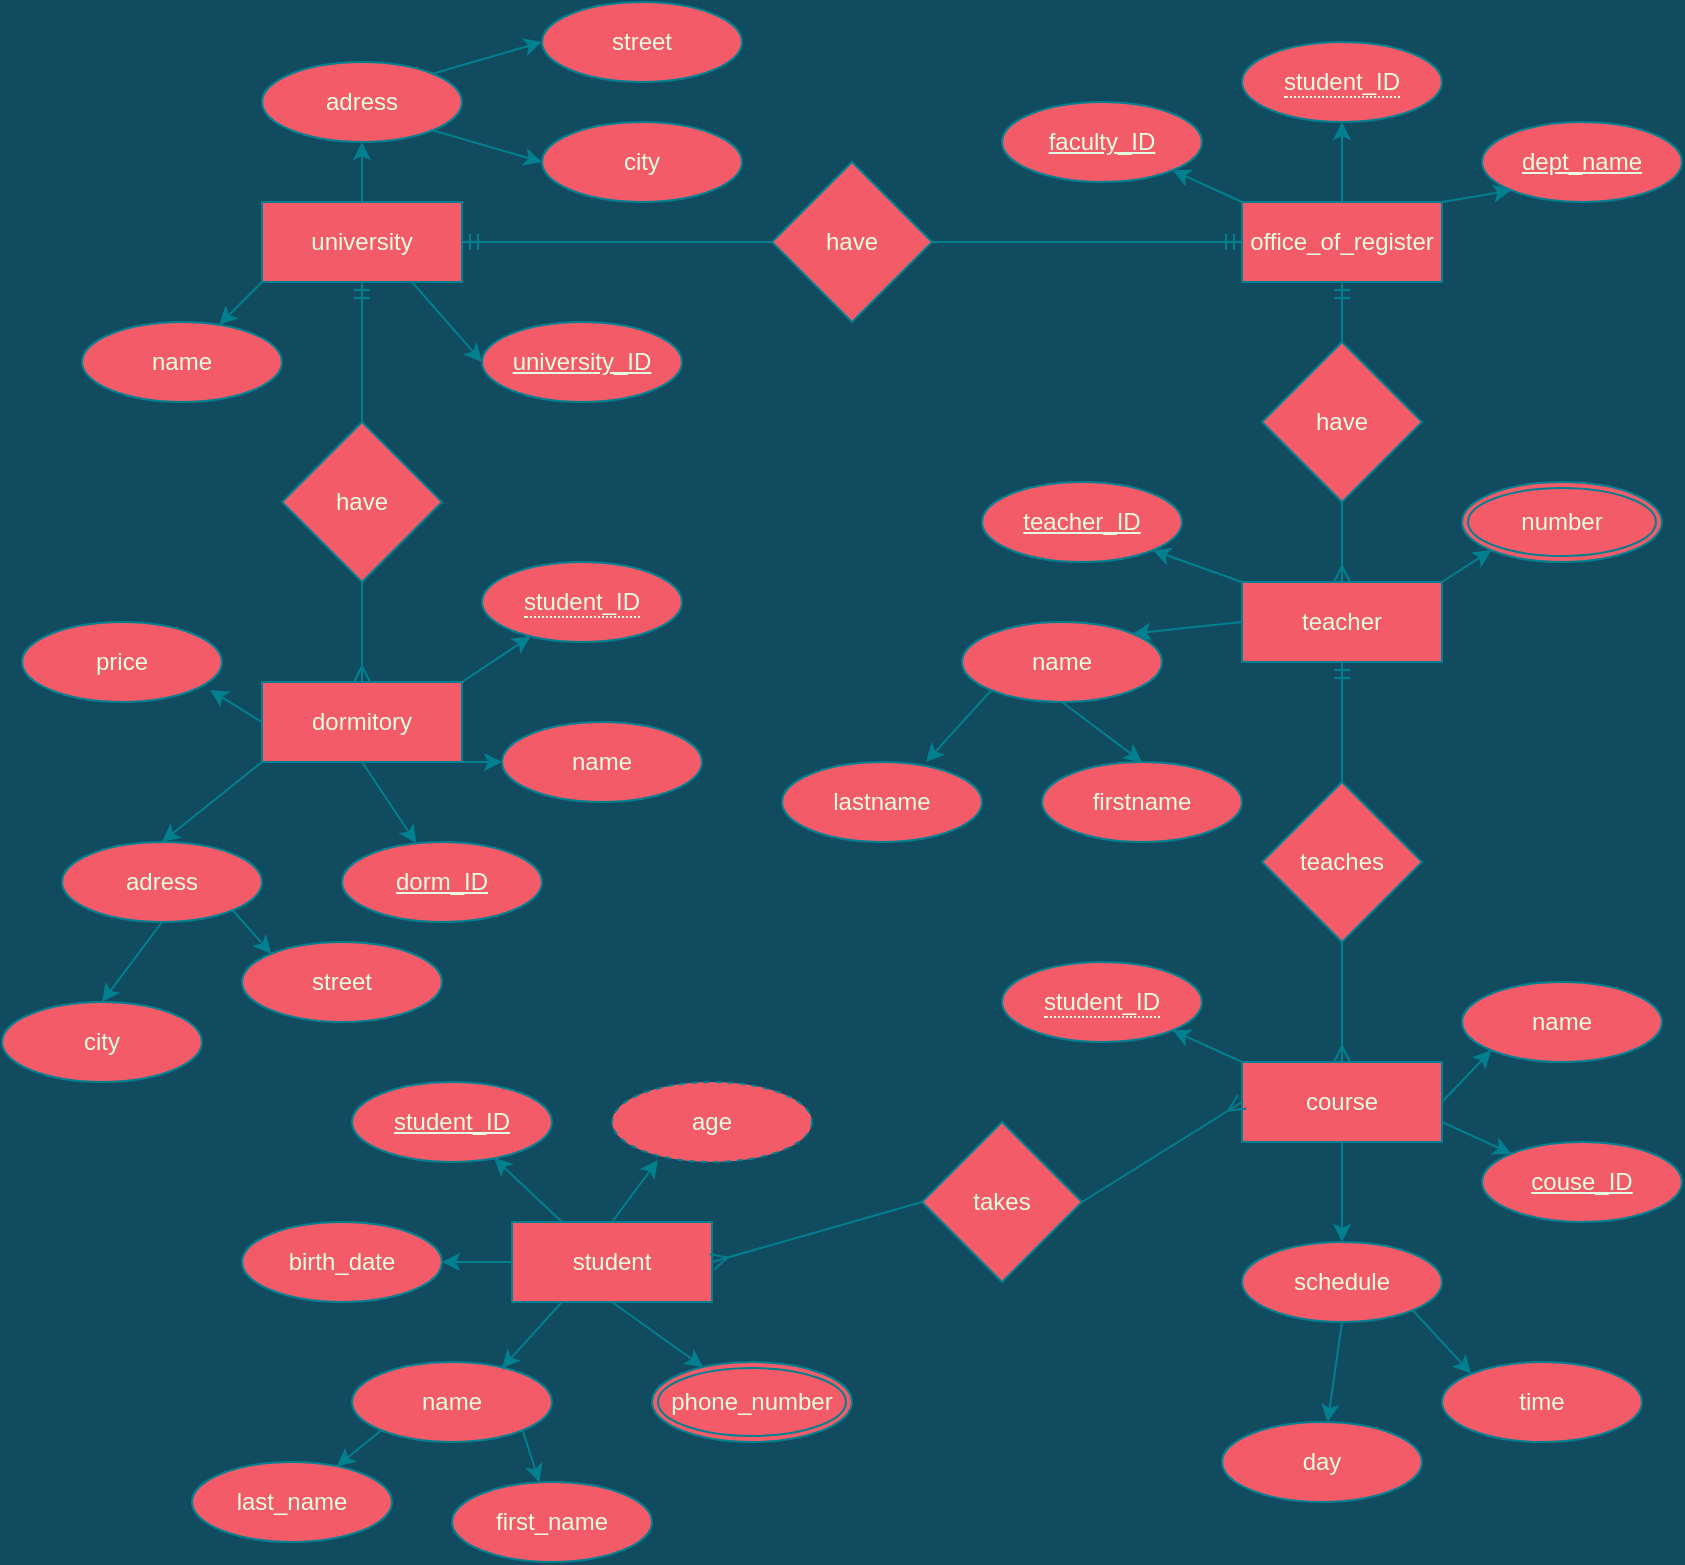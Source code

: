 <mxfile version="15.4.3" type="github">
  <diagram id="R2lEEEUBdFMjLlhIrx00" name="Page-1">
    <mxGraphModel dx="828" dy="483" grid="1" gridSize="10" guides="1" tooltips="1" connect="1" arrows="1" fold="1" page="1" pageScale="1" pageWidth="850" pageHeight="1100" background="#114B5F" math="0" shadow="0" extFonts="Permanent Marker^https://fonts.googleapis.com/css?family=Permanent+Marker">
      <root>
        <mxCell id="0" />
        <mxCell id="1" parent="0" />
        <mxCell id="i43CFVeRpQ-6sBmuHQsd-3" style="edgeStyle=orthogonalEdgeStyle;curved=0;rounded=1;sketch=0;orthogonalLoop=1;jettySize=auto;html=1;exitX=0.5;exitY=0;exitDx=0;exitDy=0;entryX=0.5;entryY=1;entryDx=0;entryDy=0;fontColor=#E4FDE1;strokeColor=#028090;fillColor=#F45B69;labelBackgroundColor=#114B5F;" parent="1" source="i43CFVeRpQ-6sBmuHQsd-1" edge="1">
          <mxGeometry relative="1" as="geometry">
            <mxPoint x="180" y="90" as="targetPoint" />
          </mxGeometry>
        </mxCell>
        <mxCell id="i43CFVeRpQ-6sBmuHQsd-11" style="rounded=1;sketch=0;orthogonalLoop=1;jettySize=auto;html=1;exitX=0;exitY=1;exitDx=0;exitDy=0;fontColor=#E4FDE1;strokeColor=#028090;fillColor=#F45B69;labelBackgroundColor=#114B5F;" parent="1" source="i43CFVeRpQ-6sBmuHQsd-1" target="i43CFVeRpQ-6sBmuHQsd-10" edge="1">
          <mxGeometry relative="1" as="geometry" />
        </mxCell>
        <mxCell id="i43CFVeRpQ-6sBmuHQsd-15" style="rounded=1;sketch=0;orthogonalLoop=1;jettySize=auto;html=1;exitX=0.75;exitY=1;exitDx=0;exitDy=0;entryX=0;entryY=0.5;entryDx=0;entryDy=0;fontColor=#E4FDE1;strokeColor=#028090;fillColor=#F45B69;labelBackgroundColor=#114B5F;" parent="1" source="i43CFVeRpQ-6sBmuHQsd-1" target="i43CFVeRpQ-6sBmuHQsd-12" edge="1">
          <mxGeometry relative="1" as="geometry" />
        </mxCell>
        <mxCell id="i43CFVeRpQ-6sBmuHQsd-1" value="university" style="whiteSpace=wrap;html=1;align=center;fillColor=#F45B69;strokeColor=#028090;fontColor=#E4FDE1;" parent="1" vertex="1">
          <mxGeometry x="130" y="120" width="100" height="40" as="geometry" />
        </mxCell>
        <mxCell id="i43CFVeRpQ-6sBmuHQsd-7" style="rounded=1;sketch=0;orthogonalLoop=1;jettySize=auto;html=1;exitX=1;exitY=0;exitDx=0;exitDy=0;entryX=0;entryY=0.5;entryDx=0;entryDy=0;fontColor=#E4FDE1;strokeColor=#028090;fillColor=#F45B69;labelBackgroundColor=#114B5F;" parent="1" source="i43CFVeRpQ-6sBmuHQsd-4" target="i43CFVeRpQ-6sBmuHQsd-6" edge="1">
          <mxGeometry relative="1" as="geometry" />
        </mxCell>
        <mxCell id="i43CFVeRpQ-6sBmuHQsd-9" style="rounded=1;sketch=0;orthogonalLoop=1;jettySize=auto;html=1;exitX=1;exitY=1;exitDx=0;exitDy=0;entryX=0;entryY=0.5;entryDx=0;entryDy=0;fontColor=#E4FDE1;strokeColor=#028090;fillColor=#F45B69;labelBackgroundColor=#114B5F;" parent="1" source="i43CFVeRpQ-6sBmuHQsd-4" target="i43CFVeRpQ-6sBmuHQsd-8" edge="1">
          <mxGeometry relative="1" as="geometry" />
        </mxCell>
        <mxCell id="i43CFVeRpQ-6sBmuHQsd-4" value="adress" style="ellipse;whiteSpace=wrap;html=1;align=center;rounded=0;sketch=0;fontColor=#E4FDE1;strokeColor=#028090;fillColor=#F45B69;" parent="1" vertex="1">
          <mxGeometry x="130" y="50" width="100" height="40" as="geometry" />
        </mxCell>
        <mxCell id="i43CFVeRpQ-6sBmuHQsd-6" value="street" style="ellipse;whiteSpace=wrap;html=1;align=center;rounded=0;sketch=0;fontColor=#E4FDE1;strokeColor=#028090;fillColor=#F45B69;" parent="1" vertex="1">
          <mxGeometry x="270" y="20" width="100" height="40" as="geometry" />
        </mxCell>
        <mxCell id="i43CFVeRpQ-6sBmuHQsd-8" value="city" style="ellipse;whiteSpace=wrap;html=1;align=center;rounded=0;sketch=0;fontColor=#E4FDE1;strokeColor=#028090;fillColor=#F45B69;" parent="1" vertex="1">
          <mxGeometry x="270" y="80" width="100" height="40" as="geometry" />
        </mxCell>
        <mxCell id="i43CFVeRpQ-6sBmuHQsd-10" value="name" style="ellipse;whiteSpace=wrap;html=1;align=center;rounded=0;sketch=0;fontColor=#E4FDE1;strokeColor=#028090;fillColor=#F45B69;" parent="1" vertex="1">
          <mxGeometry x="40" y="180" width="100" height="40" as="geometry" />
        </mxCell>
        <mxCell id="i43CFVeRpQ-6sBmuHQsd-12" value="university_ID" style="ellipse;whiteSpace=wrap;html=1;align=center;fontStyle=4;rounded=0;sketch=0;fontColor=#E4FDE1;strokeColor=#028090;fillColor=#F45B69;" parent="1" vertex="1">
          <mxGeometry x="240" y="180" width="100" height="40" as="geometry" />
        </mxCell>
        <mxCell id="i43CFVeRpQ-6sBmuHQsd-13" value="have" style="rhombus;whiteSpace=wrap;html=1;fontColor=#E4FDE1;strokeColor=#028090;fillColor=#F45B69;" parent="1" vertex="1">
          <mxGeometry x="385" y="100" width="80" height="80" as="geometry" />
        </mxCell>
        <mxCell id="i43CFVeRpQ-6sBmuHQsd-16" value="have" style="rhombus;whiteSpace=wrap;html=1;fontColor=#E4FDE1;strokeColor=#028090;fillColor=#F45B69;" parent="1" vertex="1">
          <mxGeometry x="140" y="230" width="80" height="80" as="geometry" />
        </mxCell>
        <mxCell id="i43CFVeRpQ-6sBmuHQsd-62" style="edgeStyle=none;rounded=1;sketch=0;orthogonalLoop=1;jettySize=auto;html=1;exitX=0;exitY=0;exitDx=0;exitDy=0;entryX=1;entryY=1;entryDx=0;entryDy=0;fontColor=#E4FDE1;strokeColor=#028090;fillColor=#F45B69;labelBackgroundColor=#114B5F;" parent="1" source="i43CFVeRpQ-6sBmuHQsd-20" target="i43CFVeRpQ-6sBmuHQsd-61" edge="1">
          <mxGeometry relative="1" as="geometry" />
        </mxCell>
        <mxCell id="i43CFVeRpQ-6sBmuHQsd-64" style="edgeStyle=none;rounded=1;sketch=0;orthogonalLoop=1;jettySize=auto;html=1;exitX=1;exitY=0;exitDx=0;exitDy=0;entryX=0;entryY=1;entryDx=0;entryDy=0;fontColor=#E4FDE1;strokeColor=#028090;fillColor=#F45B69;labelBackgroundColor=#114B5F;" parent="1" source="i43CFVeRpQ-6sBmuHQsd-20" target="i43CFVeRpQ-6sBmuHQsd-63" edge="1">
          <mxGeometry relative="1" as="geometry" />
        </mxCell>
        <mxCell id="2n3zswuo5XEEiu-ZvMk_-3" style="edgeStyle=orthogonalEdgeStyle;rounded=0;orthogonalLoop=1;jettySize=auto;html=1;exitX=0.5;exitY=0;exitDx=0;exitDy=0;entryX=0.5;entryY=1;entryDx=0;entryDy=0;labelBackgroundColor=#114B5F;strokeColor=#028090;fontColor=#E4FDE1;" edge="1" parent="1" source="i43CFVeRpQ-6sBmuHQsd-20" target="2n3zswuo5XEEiu-ZvMk_-2">
          <mxGeometry relative="1" as="geometry" />
        </mxCell>
        <mxCell id="i43CFVeRpQ-6sBmuHQsd-20" value="office_of_register" style="whiteSpace=wrap;html=1;align=center;rounded=0;sketch=0;fontColor=#E4FDE1;strokeColor=#028090;fillColor=#F45B69;" parent="1" vertex="1">
          <mxGeometry x="620" y="120" width="100" height="40" as="geometry" />
        </mxCell>
        <mxCell id="i43CFVeRpQ-6sBmuHQsd-22" value="" style="edgeStyle=entityRelationEdgeStyle;fontSize=12;html=1;endArrow=ERmandOne;rounded=1;sketch=0;fontColor=#E4FDE1;strokeColor=#028090;fillColor=#F45B69;curved=0;exitX=1;exitY=0.5;exitDx=0;exitDy=0;labelBackgroundColor=#114B5F;" parent="1" source="i43CFVeRpQ-6sBmuHQsd-13" edge="1">
          <mxGeometry width="100" height="100" relative="1" as="geometry">
            <mxPoint x="520" y="240" as="sourcePoint" />
            <mxPoint x="620" y="140" as="targetPoint" />
          </mxGeometry>
        </mxCell>
        <mxCell id="i43CFVeRpQ-6sBmuHQsd-23" value="" style="edgeStyle=entityRelationEdgeStyle;fontSize=12;html=1;endArrow=ERmandOne;rounded=1;sketch=0;fontColor=#E4FDE1;strokeColor=#028090;fillColor=#F45B69;curved=0;entryX=1;entryY=0.5;entryDx=0;entryDy=0;labelBackgroundColor=#114B5F;" parent="1" target="i43CFVeRpQ-6sBmuHQsd-1" edge="1">
          <mxGeometry width="100" height="100" relative="1" as="geometry">
            <mxPoint x="360" y="140" as="sourcePoint" />
            <mxPoint x="460" y="230" as="targetPoint" />
          </mxGeometry>
        </mxCell>
        <mxCell id="i43CFVeRpQ-6sBmuHQsd-29" value="have" style="rhombus;whiteSpace=wrap;html=1;rounded=0;fontColor=#E4FDE1;strokeColor=#028090;fillColor=#F45B69;sketch=0;" parent="1" vertex="1">
          <mxGeometry x="630" y="190" width="80" height="80" as="geometry" />
        </mxCell>
        <mxCell id="i43CFVeRpQ-6sBmuHQsd-32" value="" style="fontSize=12;html=1;endArrow=ERmandOne;rounded=1;sketch=0;fontColor=#E4FDE1;strokeColor=#028090;fillColor=#F45B69;entryX=0.5;entryY=1;entryDx=0;entryDy=0;labelBackgroundColor=#114B5F;" parent="1" source="i43CFVeRpQ-6sBmuHQsd-29" target="i43CFVeRpQ-6sBmuHQsd-20" edge="1">
          <mxGeometry width="100" height="100" relative="1" as="geometry">
            <mxPoint x="370" y="300" as="sourcePoint" />
            <mxPoint x="180" y="210" as="targetPoint" />
          </mxGeometry>
        </mxCell>
        <mxCell id="i43CFVeRpQ-6sBmuHQsd-33" value="" style="fontSize=12;html=1;endArrow=ERmandOne;rounded=1;sketch=0;fontColor=#E4FDE1;strokeColor=#028090;fillColor=#F45B69;entryX=0.5;entryY=1;entryDx=0;entryDy=0;labelBackgroundColor=#114B5F;" parent="1" source="i43CFVeRpQ-6sBmuHQsd-16" target="i43CFVeRpQ-6sBmuHQsd-1" edge="1">
          <mxGeometry width="100" height="100" relative="1" as="geometry">
            <mxPoint x="370" y="300" as="sourcePoint" />
            <mxPoint x="470" y="200" as="targetPoint" />
          </mxGeometry>
        </mxCell>
        <mxCell id="i43CFVeRpQ-6sBmuHQsd-35" value="" style="fontSize=12;html=1;endArrow=ERmany;rounded=1;sketch=0;fontColor=#E4FDE1;strokeColor=#028090;fillColor=#F45B69;exitX=0.5;exitY=1;exitDx=0;exitDy=0;entryX=0.5;entryY=0;entryDx=0;entryDy=0;labelBackgroundColor=#114B5F;" parent="1" source="i43CFVeRpQ-6sBmuHQsd-16" target="i43CFVeRpQ-6sBmuHQsd-36" edge="1">
          <mxGeometry width="100" height="100" relative="1" as="geometry">
            <mxPoint x="370" y="400" as="sourcePoint" />
            <mxPoint x="180" y="410" as="targetPoint" />
          </mxGeometry>
        </mxCell>
        <mxCell id="i43CFVeRpQ-6sBmuHQsd-38" style="edgeStyle=none;rounded=1;sketch=0;orthogonalLoop=1;jettySize=auto;html=1;exitX=0;exitY=1;exitDx=0;exitDy=0;entryX=0.5;entryY=0;entryDx=0;entryDy=0;fontColor=#E4FDE1;strokeColor=#028090;fillColor=#F45B69;labelBackgroundColor=#114B5F;" parent="1" source="i43CFVeRpQ-6sBmuHQsd-36" target="i43CFVeRpQ-6sBmuHQsd-37" edge="1">
          <mxGeometry relative="1" as="geometry" />
        </mxCell>
        <mxCell id="i43CFVeRpQ-6sBmuHQsd-50" style="edgeStyle=none;rounded=1;sketch=0;orthogonalLoop=1;jettySize=auto;html=1;exitX=0.5;exitY=1;exitDx=0;exitDy=0;fontColor=#E4FDE1;strokeColor=#028090;fillColor=#F45B69;labelBackgroundColor=#114B5F;" parent="1" source="i43CFVeRpQ-6sBmuHQsd-36" target="i43CFVeRpQ-6sBmuHQsd-48" edge="1">
          <mxGeometry relative="1" as="geometry" />
        </mxCell>
        <mxCell id="i43CFVeRpQ-6sBmuHQsd-51" style="edgeStyle=none;rounded=1;sketch=0;orthogonalLoop=1;jettySize=auto;html=1;exitX=1;exitY=1;exitDx=0;exitDy=0;entryX=0;entryY=0.5;entryDx=0;entryDy=0;fontColor=#E4FDE1;strokeColor=#028090;fillColor=#F45B69;labelBackgroundColor=#114B5F;" parent="1" source="i43CFVeRpQ-6sBmuHQsd-36" target="i43CFVeRpQ-6sBmuHQsd-49" edge="1">
          <mxGeometry relative="1" as="geometry" />
        </mxCell>
        <mxCell id="i43CFVeRpQ-6sBmuHQsd-54" style="edgeStyle=none;rounded=1;sketch=0;orthogonalLoop=1;jettySize=auto;html=1;exitX=0;exitY=0.5;exitDx=0;exitDy=0;entryX=0.94;entryY=0.85;entryDx=0;entryDy=0;entryPerimeter=0;fontColor=#E4FDE1;strokeColor=#028090;fillColor=#F45B69;labelBackgroundColor=#114B5F;" parent="1" source="i43CFVeRpQ-6sBmuHQsd-36" target="i43CFVeRpQ-6sBmuHQsd-53" edge="1">
          <mxGeometry relative="1" as="geometry" />
        </mxCell>
        <mxCell id="i43CFVeRpQ-6sBmuHQsd-59" style="edgeStyle=none;rounded=1;sketch=0;orthogonalLoop=1;jettySize=auto;html=1;exitX=1;exitY=0;exitDx=0;exitDy=0;fontColor=#E4FDE1;strokeColor=#028090;fillColor=#F45B69;labelBackgroundColor=#114B5F;" parent="1" source="i43CFVeRpQ-6sBmuHQsd-36" target="i43CFVeRpQ-6sBmuHQsd-58" edge="1">
          <mxGeometry relative="1" as="geometry" />
        </mxCell>
        <mxCell id="i43CFVeRpQ-6sBmuHQsd-36" value="dormitory" style="whiteSpace=wrap;html=1;align=center;rounded=0;sketch=0;fontColor=#E4FDE1;strokeColor=#028090;fillColor=#F45B69;" parent="1" vertex="1">
          <mxGeometry x="130" y="360" width="100" height="40" as="geometry" />
        </mxCell>
        <mxCell id="i43CFVeRpQ-6sBmuHQsd-43" style="edgeStyle=none;rounded=1;sketch=0;orthogonalLoop=1;jettySize=auto;html=1;exitX=1;exitY=1;exitDx=0;exitDy=0;entryX=0;entryY=0;entryDx=0;entryDy=0;fontColor=#E4FDE1;strokeColor=#028090;fillColor=#F45B69;labelBackgroundColor=#114B5F;" parent="1" source="i43CFVeRpQ-6sBmuHQsd-37" target="i43CFVeRpQ-6sBmuHQsd-42" edge="1">
          <mxGeometry relative="1" as="geometry" />
        </mxCell>
        <mxCell id="i43CFVeRpQ-6sBmuHQsd-45" style="edgeStyle=none;rounded=1;sketch=0;orthogonalLoop=1;jettySize=auto;html=1;exitX=0.5;exitY=1;exitDx=0;exitDy=0;entryX=0.5;entryY=0;entryDx=0;entryDy=0;fontColor=#E4FDE1;strokeColor=#028090;fillColor=#F45B69;labelBackgroundColor=#114B5F;" parent="1" source="i43CFVeRpQ-6sBmuHQsd-37" target="i43CFVeRpQ-6sBmuHQsd-44" edge="1">
          <mxGeometry relative="1" as="geometry" />
        </mxCell>
        <mxCell id="i43CFVeRpQ-6sBmuHQsd-37" value="adress" style="ellipse;whiteSpace=wrap;html=1;align=center;rounded=0;sketch=0;fontColor=#E4FDE1;strokeColor=#028090;fillColor=#F45B69;" parent="1" vertex="1">
          <mxGeometry x="30" y="440" width="100" height="40" as="geometry" />
        </mxCell>
        <mxCell id="i43CFVeRpQ-6sBmuHQsd-42" value="street" style="ellipse;whiteSpace=wrap;html=1;align=center;rounded=0;sketch=0;fontColor=#E4FDE1;strokeColor=#028090;fillColor=#F45B69;" parent="1" vertex="1">
          <mxGeometry x="120" y="490" width="100" height="40" as="geometry" />
        </mxCell>
        <mxCell id="i43CFVeRpQ-6sBmuHQsd-44" value="city" style="ellipse;whiteSpace=wrap;html=1;align=center;rounded=0;sketch=0;fontColor=#E4FDE1;strokeColor=#028090;fillColor=#F45B69;" parent="1" vertex="1">
          <mxGeometry y="520" width="100" height="40" as="geometry" />
        </mxCell>
        <mxCell id="i43CFVeRpQ-6sBmuHQsd-48" value="dorm_ID" style="ellipse;whiteSpace=wrap;html=1;align=center;fontStyle=4;rounded=0;sketch=0;fontColor=#E4FDE1;strokeColor=#028090;fillColor=#F45B69;" parent="1" vertex="1">
          <mxGeometry x="170.004" y="440.001" width="100" height="40" as="geometry" />
        </mxCell>
        <mxCell id="i43CFVeRpQ-6sBmuHQsd-49" value="name" style="ellipse;whiteSpace=wrap;html=1;align=center;rounded=0;sketch=0;fontColor=#E4FDE1;strokeColor=#028090;fillColor=#F45B69;" parent="1" vertex="1">
          <mxGeometry x="250" y="380" width="100" height="40" as="geometry" />
        </mxCell>
        <mxCell id="i43CFVeRpQ-6sBmuHQsd-53" value="price" style="ellipse;whiteSpace=wrap;html=1;align=center;rounded=0;sketch=0;fontColor=#E4FDE1;strokeColor=#028090;fillColor=#F45B69;" parent="1" vertex="1">
          <mxGeometry x="10" y="330" width="100" height="40" as="geometry" />
        </mxCell>
        <mxCell id="i43CFVeRpQ-6sBmuHQsd-58" value="&lt;span style=&quot;border-bottom: 1px dotted&quot;&gt;student_ID&lt;/span&gt;" style="ellipse;whiteSpace=wrap;html=1;align=center;rounded=0;sketch=0;fontColor=#E4FDE1;strokeColor=#028090;fillColor=#F45B69;" parent="1" vertex="1">
          <mxGeometry x="240" y="300" width="100" height="40" as="geometry" />
        </mxCell>
        <mxCell id="i43CFVeRpQ-6sBmuHQsd-61" value="faculty_ID" style="ellipse;whiteSpace=wrap;html=1;align=center;fontStyle=4;rounded=0;sketch=0;fontColor=#E4FDE1;strokeColor=#028090;fillColor=#F45B69;" parent="1" vertex="1">
          <mxGeometry x="500" y="70" width="100" height="40" as="geometry" />
        </mxCell>
        <mxCell id="i43CFVeRpQ-6sBmuHQsd-63" value="dept_name" style="ellipse;whiteSpace=wrap;html=1;align=center;fontStyle=4;rounded=0;sketch=0;fontColor=#E4FDE1;strokeColor=#028090;fillColor=#F45B69;" parent="1" vertex="1">
          <mxGeometry x="740" y="80" width="100" height="40" as="geometry" />
        </mxCell>
        <mxCell id="i43CFVeRpQ-6sBmuHQsd-69" style="edgeStyle=none;rounded=1;sketch=0;orthogonalLoop=1;jettySize=auto;html=1;exitX=0;exitY=0;exitDx=0;exitDy=0;entryX=1;entryY=1;entryDx=0;entryDy=0;fontColor=#E4FDE1;strokeColor=#028090;fillColor=#F45B69;labelBackgroundColor=#114B5F;" parent="1" source="i43CFVeRpQ-6sBmuHQsd-65" target="i43CFVeRpQ-6sBmuHQsd-68" edge="1">
          <mxGeometry relative="1" as="geometry" />
        </mxCell>
        <mxCell id="i43CFVeRpQ-6sBmuHQsd-71" style="edgeStyle=none;rounded=1;sketch=0;orthogonalLoop=1;jettySize=auto;html=1;exitX=1;exitY=0;exitDx=0;exitDy=0;entryX=0;entryY=1;entryDx=0;entryDy=0;fontColor=#E4FDE1;strokeColor=#028090;fillColor=#F45B69;labelBackgroundColor=#114B5F;" parent="1" source="i43CFVeRpQ-6sBmuHQsd-65" target="i43CFVeRpQ-6sBmuHQsd-70" edge="1">
          <mxGeometry relative="1" as="geometry" />
        </mxCell>
        <mxCell id="i43CFVeRpQ-6sBmuHQsd-81" style="edgeStyle=none;rounded=1;sketch=0;orthogonalLoop=1;jettySize=auto;html=1;exitX=0;exitY=0.5;exitDx=0;exitDy=0;entryX=1;entryY=0;entryDx=0;entryDy=0;fontColor=#E4FDE1;strokeColor=#028090;fillColor=#F45B69;labelBackgroundColor=#114B5F;" parent="1" source="i43CFVeRpQ-6sBmuHQsd-65" target="i43CFVeRpQ-6sBmuHQsd-72" edge="1">
          <mxGeometry relative="1" as="geometry" />
        </mxCell>
        <mxCell id="i43CFVeRpQ-6sBmuHQsd-65" value="teacher" style="whiteSpace=wrap;html=1;align=center;rounded=0;sketch=0;fontColor=#E4FDE1;strokeColor=#028090;fillColor=#F45B69;" parent="1" vertex="1">
          <mxGeometry x="620" y="310" width="100" height="40" as="geometry" />
        </mxCell>
        <mxCell id="i43CFVeRpQ-6sBmuHQsd-66" value="" style="fontSize=12;html=1;endArrow=ERmany;rounded=1;sketch=0;fontColor=#E4FDE1;strokeColor=#028090;fillColor=#F45B69;entryX=0.5;entryY=0;entryDx=0;entryDy=0;exitX=0.5;exitY=1;exitDx=0;exitDy=0;labelBackgroundColor=#114B5F;" parent="1" source="i43CFVeRpQ-6sBmuHQsd-29" target="i43CFVeRpQ-6sBmuHQsd-65" edge="1">
          <mxGeometry width="100" height="100" relative="1" as="geometry">
            <mxPoint x="480" y="360" as="sourcePoint" />
            <mxPoint x="580" y="260" as="targetPoint" />
          </mxGeometry>
        </mxCell>
        <mxCell id="i43CFVeRpQ-6sBmuHQsd-68" value="teacher_ID" style="ellipse;whiteSpace=wrap;html=1;align=center;fontStyle=4;rounded=0;sketch=0;fontColor=#E4FDE1;strokeColor=#028090;fillColor=#F45B69;" parent="1" vertex="1">
          <mxGeometry x="490" y="260" width="100" height="40" as="geometry" />
        </mxCell>
        <mxCell id="i43CFVeRpQ-6sBmuHQsd-70" value="number" style="ellipse;shape=doubleEllipse;margin=3;whiteSpace=wrap;html=1;align=center;rounded=0;sketch=0;fontColor=#E4FDE1;strokeColor=#028090;fillColor=#F45B69;" parent="1" vertex="1">
          <mxGeometry x="730" y="260" width="100" height="40" as="geometry" />
        </mxCell>
        <mxCell id="i43CFVeRpQ-6sBmuHQsd-78" style="edgeStyle=none;rounded=1;sketch=0;orthogonalLoop=1;jettySize=auto;html=1;exitX=0;exitY=1;exitDx=0;exitDy=0;entryX=0.72;entryY=0;entryDx=0;entryDy=0;entryPerimeter=0;fontColor=#E4FDE1;strokeColor=#028090;fillColor=#F45B69;labelBackgroundColor=#114B5F;" parent="1" source="i43CFVeRpQ-6sBmuHQsd-72" target="i43CFVeRpQ-6sBmuHQsd-75" edge="1">
          <mxGeometry relative="1" as="geometry" />
        </mxCell>
        <mxCell id="i43CFVeRpQ-6sBmuHQsd-83" style="edgeStyle=none;rounded=1;sketch=0;orthogonalLoop=1;jettySize=auto;html=1;exitX=0.5;exitY=1;exitDx=0;exitDy=0;entryX=0.5;entryY=0;entryDx=0;entryDy=0;fontColor=#E4FDE1;strokeColor=#028090;fillColor=#F45B69;labelBackgroundColor=#114B5F;" parent="1" source="i43CFVeRpQ-6sBmuHQsd-72" target="i43CFVeRpQ-6sBmuHQsd-76" edge="1">
          <mxGeometry relative="1" as="geometry" />
        </mxCell>
        <mxCell id="i43CFVeRpQ-6sBmuHQsd-72" value="name" style="ellipse;whiteSpace=wrap;html=1;align=center;rounded=0;sketch=0;fontColor=#E4FDE1;strokeColor=#028090;fillColor=#F45B69;" parent="1" vertex="1">
          <mxGeometry x="480" y="330" width="100" height="40" as="geometry" />
        </mxCell>
        <mxCell id="i43CFVeRpQ-6sBmuHQsd-75" value="lastname" style="ellipse;whiteSpace=wrap;html=1;align=center;rounded=0;sketch=0;fontColor=#E4FDE1;strokeColor=#028090;fillColor=#F45B69;" parent="1" vertex="1">
          <mxGeometry x="390" y="400" width="100" height="40" as="geometry" />
        </mxCell>
        <mxCell id="i43CFVeRpQ-6sBmuHQsd-76" value="firstname" style="ellipse;whiteSpace=wrap;html=1;align=center;rounded=0;sketch=0;fontColor=#E4FDE1;strokeColor=#028090;fillColor=#F45B69;" parent="1" vertex="1">
          <mxGeometry x="520" y="400" width="100" height="40" as="geometry" />
        </mxCell>
        <mxCell id="i43CFVeRpQ-6sBmuHQsd-79" value="teaches" style="rhombus;whiteSpace=wrap;html=1;rounded=0;fontColor=#E4FDE1;strokeColor=#028090;fillColor=#F45B69;sketch=0;" parent="1" vertex="1">
          <mxGeometry x="630" y="410" width="80" height="80" as="geometry" />
        </mxCell>
        <mxCell id="i43CFVeRpQ-6sBmuHQsd-80" style="edgeStyle=none;rounded=1;sketch=0;orthogonalLoop=1;jettySize=auto;html=1;exitX=1;exitY=0.5;exitDx=0;exitDy=0;fontColor=#E4FDE1;strokeColor=#028090;fillColor=#F45B69;labelBackgroundColor=#114B5F;" parent="1" source="i43CFVeRpQ-6sBmuHQsd-79" target="i43CFVeRpQ-6sBmuHQsd-79" edge="1">
          <mxGeometry relative="1" as="geometry" />
        </mxCell>
        <mxCell id="2n3zswuo5XEEiu-ZvMk_-5" style="edgeStyle=none;rounded=1;sketch=0;orthogonalLoop=1;jettySize=auto;html=1;exitX=1;exitY=0.5;exitDx=0;exitDy=0;entryX=0;entryY=1;entryDx=0;entryDy=0;fontColor=#E4FDE1;strokeColor=#028090;fillColor=#F45B69;" edge="1" parent="1" source="i43CFVeRpQ-6sBmuHQsd-85" target="i43CFVeRpQ-6sBmuHQsd-95">
          <mxGeometry relative="1" as="geometry" />
        </mxCell>
        <mxCell id="2n3zswuo5XEEiu-ZvMk_-6" style="edgeStyle=none;rounded=1;sketch=0;orthogonalLoop=1;jettySize=auto;html=1;exitX=1;exitY=0.75;exitDx=0;exitDy=0;entryX=0;entryY=0;entryDx=0;entryDy=0;fontColor=#E4FDE1;strokeColor=#028090;fillColor=#F45B69;" edge="1" parent="1" source="i43CFVeRpQ-6sBmuHQsd-85" target="i43CFVeRpQ-6sBmuHQsd-96">
          <mxGeometry relative="1" as="geometry" />
        </mxCell>
        <mxCell id="2n3zswuo5XEEiu-ZvMk_-7" style="edgeStyle=none;rounded=1;sketch=0;orthogonalLoop=1;jettySize=auto;html=1;exitX=0.5;exitY=1;exitDx=0;exitDy=0;entryX=0.5;entryY=0;entryDx=0;entryDy=0;fontColor=#E4FDE1;strokeColor=#028090;fillColor=#F45B69;" edge="1" parent="1" source="i43CFVeRpQ-6sBmuHQsd-85" target="i43CFVeRpQ-6sBmuHQsd-89">
          <mxGeometry relative="1" as="geometry" />
        </mxCell>
        <mxCell id="2n3zswuo5XEEiu-ZvMk_-35" style="edgeStyle=none;rounded=1;sketch=0;orthogonalLoop=1;jettySize=auto;html=1;exitX=0;exitY=0;exitDx=0;exitDy=0;entryX=1;entryY=1;entryDx=0;entryDy=0;fontColor=#E4FDE1;strokeColor=#028090;fillColor=#F45B69;" edge="1" parent="1" source="i43CFVeRpQ-6sBmuHQsd-85" target="2n3zswuo5XEEiu-ZvMk_-34">
          <mxGeometry relative="1" as="geometry" />
        </mxCell>
        <mxCell id="i43CFVeRpQ-6sBmuHQsd-85" value="course" style="whiteSpace=wrap;html=1;align=center;rounded=0;sketch=0;fontColor=#E4FDE1;strokeColor=#028090;fillColor=#F45B69;" parent="1" vertex="1">
          <mxGeometry x="620" y="550" width="100" height="40" as="geometry" />
        </mxCell>
        <mxCell id="i43CFVeRpQ-6sBmuHQsd-86" value="" style="fontSize=12;html=1;endArrow=ERmany;rounded=1;sketch=0;fontColor=#E4FDE1;strokeColor=#028090;fillColor=#F45B69;entryX=0.5;entryY=0;entryDx=0;entryDy=0;exitX=0.5;exitY=1;exitDx=0;exitDy=0;labelBackgroundColor=#114B5F;" parent="1" source="i43CFVeRpQ-6sBmuHQsd-79" target="i43CFVeRpQ-6sBmuHQsd-85" edge="1">
          <mxGeometry width="100" height="100" relative="1" as="geometry">
            <mxPoint x="440" y="620" as="sourcePoint" />
            <mxPoint x="540" y="520" as="targetPoint" />
          </mxGeometry>
        </mxCell>
        <mxCell id="2n3zswuo5XEEiu-ZvMk_-8" style="edgeStyle=none;rounded=1;sketch=0;orthogonalLoop=1;jettySize=auto;html=1;exitX=0.5;exitY=1;exitDx=0;exitDy=0;fontColor=#E4FDE1;strokeColor=#028090;fillColor=#F45B69;" edge="1" parent="1" source="i43CFVeRpQ-6sBmuHQsd-89" target="i43CFVeRpQ-6sBmuHQsd-91">
          <mxGeometry relative="1" as="geometry" />
        </mxCell>
        <mxCell id="2n3zswuo5XEEiu-ZvMk_-9" style="edgeStyle=none;rounded=1;sketch=0;orthogonalLoop=1;jettySize=auto;html=1;exitX=1;exitY=1;exitDx=0;exitDy=0;entryX=0;entryY=0;entryDx=0;entryDy=0;fontColor=#E4FDE1;strokeColor=#028090;fillColor=#F45B69;" edge="1" parent="1" source="i43CFVeRpQ-6sBmuHQsd-89" target="i43CFVeRpQ-6sBmuHQsd-92">
          <mxGeometry relative="1" as="geometry" />
        </mxCell>
        <mxCell id="i43CFVeRpQ-6sBmuHQsd-89" value="schedule" style="ellipse;whiteSpace=wrap;html=1;align=center;rounded=0;sketch=0;fontColor=#E4FDE1;strokeColor=#028090;fillColor=#F45B69;" parent="1" vertex="1">
          <mxGeometry x="620" y="640" width="100" height="40" as="geometry" />
        </mxCell>
        <mxCell id="i43CFVeRpQ-6sBmuHQsd-91" value="day" style="ellipse;whiteSpace=wrap;html=1;align=center;rounded=0;sketch=0;fontColor=#E4FDE1;strokeColor=#028090;fillColor=#F45B69;" parent="1" vertex="1">
          <mxGeometry x="610" y="730" width="100" height="40" as="geometry" />
        </mxCell>
        <mxCell id="i43CFVeRpQ-6sBmuHQsd-92" value="time" style="ellipse;whiteSpace=wrap;html=1;align=center;rounded=0;sketch=0;fontColor=#E4FDE1;strokeColor=#028090;fillColor=#F45B69;" parent="1" vertex="1">
          <mxGeometry x="720" y="700" width="100" height="40" as="geometry" />
        </mxCell>
        <mxCell id="i43CFVeRpQ-6sBmuHQsd-95" value="name" style="ellipse;whiteSpace=wrap;html=1;align=center;rounded=0;sketch=0;fontColor=#E4FDE1;strokeColor=#028090;fillColor=#F45B69;" parent="1" vertex="1">
          <mxGeometry x="730" y="510" width="100" height="40" as="geometry" />
        </mxCell>
        <mxCell id="i43CFVeRpQ-6sBmuHQsd-96" value="couse_ID" style="ellipse;whiteSpace=wrap;html=1;align=center;fontStyle=4;rounded=0;sketch=0;fontColor=#E4FDE1;strokeColor=#028090;fillColor=#F45B69;" parent="1" vertex="1">
          <mxGeometry x="740" y="590" width="100" height="40" as="geometry" />
        </mxCell>
        <mxCell id="2n3zswuo5XEEiu-ZvMk_-2" value="&lt;span style=&quot;border-bottom: 1px dotted&quot;&gt;student_ID&lt;/span&gt;" style="ellipse;whiteSpace=wrap;html=1;align=center;fillColor=#F45B69;strokeColor=#028090;fontColor=#E4FDE1;" vertex="1" parent="1">
          <mxGeometry x="620" y="40" width="100" height="40" as="geometry" />
        </mxCell>
        <mxCell id="2n3zswuo5XEEiu-ZvMk_-4" value="" style="fontSize=12;html=1;endArrow=ERmandOne;rounded=1;sketch=0;fontColor=#E4FDE1;strokeColor=#028090;fillColor=#F45B69;entryX=0.5;entryY=1;entryDx=0;entryDy=0;exitX=0.5;exitY=0;exitDx=0;exitDy=0;" edge="1" parent="1" source="i43CFVeRpQ-6sBmuHQsd-79" target="i43CFVeRpQ-6sBmuHQsd-65">
          <mxGeometry width="100" height="100" relative="1" as="geometry">
            <mxPoint x="370" y="500" as="sourcePoint" />
            <mxPoint x="470" y="400" as="targetPoint" />
          </mxGeometry>
        </mxCell>
        <mxCell id="2n3zswuo5XEEiu-ZvMk_-10" value="takes" style="rhombus;whiteSpace=wrap;html=1;rounded=0;fontColor=#E4FDE1;strokeColor=#028090;fillColor=#F45B69;sketch=0;" vertex="1" parent="1">
          <mxGeometry x="460" y="580" width="80" height="80" as="geometry" />
        </mxCell>
        <mxCell id="2n3zswuo5XEEiu-ZvMk_-12" value="" style="fontSize=12;html=1;endArrow=ERmany;rounded=1;sketch=0;fontColor=#E4FDE1;strokeColor=#028090;fillColor=#F45B69;entryX=0;entryY=0.5;entryDx=0;entryDy=0;exitX=1;exitY=0.5;exitDx=0;exitDy=0;" edge="1" parent="1" source="2n3zswuo5XEEiu-ZvMk_-10" target="i43CFVeRpQ-6sBmuHQsd-85">
          <mxGeometry width="100" height="100" relative="1" as="geometry">
            <mxPoint x="370" y="600" as="sourcePoint" />
            <mxPoint x="470" y="500" as="targetPoint" />
          </mxGeometry>
        </mxCell>
        <mxCell id="2n3zswuo5XEEiu-ZvMk_-13" value="age" style="ellipse;whiteSpace=wrap;html=1;align=center;dashed=1;rounded=0;sketch=0;fontColor=#E4FDE1;strokeColor=#028090;fillColor=#F45B69;" vertex="1" parent="1">
          <mxGeometry x="305" y="560" width="100" height="40" as="geometry" />
        </mxCell>
        <mxCell id="2n3zswuo5XEEiu-ZvMk_-14" value="student_ID" style="ellipse;whiteSpace=wrap;html=1;align=center;fontStyle=4;rounded=0;sketch=0;fontColor=#E4FDE1;strokeColor=#028090;fillColor=#F45B69;" vertex="1" parent="1">
          <mxGeometry x="175" y="560" width="100" height="40" as="geometry" />
        </mxCell>
        <mxCell id="2n3zswuo5XEEiu-ZvMk_-28" style="edgeStyle=none;rounded=1;sketch=0;orthogonalLoop=1;jettySize=auto;html=1;exitX=0.25;exitY=1;exitDx=0;exitDy=0;entryX=0.75;entryY=0.075;entryDx=0;entryDy=0;entryPerimeter=0;fontColor=#E4FDE1;strokeColor=#028090;fillColor=#F45B69;" edge="1" parent="1" source="2n3zswuo5XEEiu-ZvMk_-20" target="2n3zswuo5XEEiu-ZvMk_-24">
          <mxGeometry relative="1" as="geometry" />
        </mxCell>
        <mxCell id="2n3zswuo5XEEiu-ZvMk_-29" style="edgeStyle=none;rounded=1;sketch=0;orthogonalLoop=1;jettySize=auto;html=1;exitX=0;exitY=0.5;exitDx=0;exitDy=0;entryX=1;entryY=0.5;entryDx=0;entryDy=0;fontColor=#E4FDE1;strokeColor=#028090;fillColor=#F45B69;" edge="1" parent="1" source="2n3zswuo5XEEiu-ZvMk_-20" target="2n3zswuo5XEEiu-ZvMk_-21">
          <mxGeometry relative="1" as="geometry" />
        </mxCell>
        <mxCell id="2n3zswuo5XEEiu-ZvMk_-30" style="edgeStyle=none;rounded=1;sketch=0;orthogonalLoop=1;jettySize=auto;html=1;exitX=0.5;exitY=1;exitDx=0;exitDy=0;fontColor=#E4FDE1;strokeColor=#028090;fillColor=#F45B69;" edge="1" parent="1" source="2n3zswuo5XEEiu-ZvMk_-20" target="2n3zswuo5XEEiu-ZvMk_-25">
          <mxGeometry relative="1" as="geometry" />
        </mxCell>
        <mxCell id="2n3zswuo5XEEiu-ZvMk_-31" style="edgeStyle=none;rounded=1;sketch=0;orthogonalLoop=1;jettySize=auto;html=1;exitX=0.25;exitY=0;exitDx=0;exitDy=0;entryX=0.71;entryY=0.95;entryDx=0;entryDy=0;entryPerimeter=0;fontColor=#E4FDE1;strokeColor=#028090;fillColor=#F45B69;" edge="1" parent="1" source="2n3zswuo5XEEiu-ZvMk_-20" target="2n3zswuo5XEEiu-ZvMk_-14">
          <mxGeometry relative="1" as="geometry" />
        </mxCell>
        <mxCell id="2n3zswuo5XEEiu-ZvMk_-32" style="edgeStyle=none;rounded=1;sketch=0;orthogonalLoop=1;jettySize=auto;html=1;exitX=0.5;exitY=0;exitDx=0;exitDy=0;entryX=0.23;entryY=0.975;entryDx=0;entryDy=0;entryPerimeter=0;fontColor=#E4FDE1;strokeColor=#028090;fillColor=#F45B69;" edge="1" parent="1" source="2n3zswuo5XEEiu-ZvMk_-20" target="2n3zswuo5XEEiu-ZvMk_-13">
          <mxGeometry relative="1" as="geometry" />
        </mxCell>
        <mxCell id="2n3zswuo5XEEiu-ZvMk_-20" value="student" style="whiteSpace=wrap;html=1;align=center;rounded=0;sketch=0;fontColor=#E4FDE1;strokeColor=#028090;fillColor=#F45B69;" vertex="1" parent="1">
          <mxGeometry x="255" y="630" width="100" height="40" as="geometry" />
        </mxCell>
        <mxCell id="2n3zswuo5XEEiu-ZvMk_-21" value="birth_date" style="ellipse;whiteSpace=wrap;html=1;align=center;rounded=0;sketch=0;fontColor=#E4FDE1;strokeColor=#028090;fillColor=#F45B69;" vertex="1" parent="1">
          <mxGeometry x="120" y="630" width="100" height="40" as="geometry" />
        </mxCell>
        <mxCell id="2n3zswuo5XEEiu-ZvMk_-22" style="edgeStyle=none;rounded=1;sketch=0;orthogonalLoop=1;jettySize=auto;html=1;exitX=0;exitY=1;exitDx=0;exitDy=0;fontColor=#E4FDE1;strokeColor=#028090;fillColor=#F45B69;labelBackgroundColor=#114B5F;" edge="1" parent="1" source="2n3zswuo5XEEiu-ZvMk_-24" target="2n3zswuo5XEEiu-ZvMk_-26">
          <mxGeometry relative="1" as="geometry" />
        </mxCell>
        <mxCell id="2n3zswuo5XEEiu-ZvMk_-23" style="edgeStyle=none;rounded=1;sketch=0;orthogonalLoop=1;jettySize=auto;html=1;exitX=1;exitY=1;exitDx=0;exitDy=0;fontColor=#E4FDE1;strokeColor=#028090;fillColor=#F45B69;labelBackgroundColor=#114B5F;" edge="1" parent="1" source="2n3zswuo5XEEiu-ZvMk_-24" target="2n3zswuo5XEEiu-ZvMk_-27">
          <mxGeometry relative="1" as="geometry" />
        </mxCell>
        <mxCell id="2n3zswuo5XEEiu-ZvMk_-24" value="name" style="ellipse;whiteSpace=wrap;html=1;align=center;rounded=0;sketch=0;fontColor=#E4FDE1;strokeColor=#028090;fillColor=#F45B69;" vertex="1" parent="1">
          <mxGeometry x="175" y="700" width="100" height="40" as="geometry" />
        </mxCell>
        <mxCell id="2n3zswuo5XEEiu-ZvMk_-25" value="phone_number" style="ellipse;shape=doubleEllipse;margin=3;whiteSpace=wrap;html=1;align=center;rounded=0;sketch=0;fontColor=#E4FDE1;strokeColor=#028090;fillColor=#F45B69;" vertex="1" parent="1">
          <mxGeometry x="325" y="700" width="100" height="40" as="geometry" />
        </mxCell>
        <mxCell id="2n3zswuo5XEEiu-ZvMk_-26" value="last_name" style="ellipse;whiteSpace=wrap;html=1;align=center;rounded=0;sketch=0;fontColor=#E4FDE1;strokeColor=#028090;fillColor=#F45B69;" vertex="1" parent="1">
          <mxGeometry x="95" y="750" width="100" height="40" as="geometry" />
        </mxCell>
        <mxCell id="2n3zswuo5XEEiu-ZvMk_-27" value="first_name" style="ellipse;whiteSpace=wrap;html=1;align=center;rounded=0;sketch=0;fontColor=#E4FDE1;strokeColor=#028090;fillColor=#F45B69;" vertex="1" parent="1">
          <mxGeometry x="225" y="760" width="100" height="40" as="geometry" />
        </mxCell>
        <mxCell id="2n3zswuo5XEEiu-ZvMk_-33" value="" style="fontSize=12;html=1;endArrow=ERmany;rounded=1;sketch=0;fontColor=#E4FDE1;strokeColor=#028090;fillColor=#F45B69;entryX=1;entryY=0.5;entryDx=0;entryDy=0;exitX=0;exitY=0.5;exitDx=0;exitDy=0;" edge="1" parent="1" source="2n3zswuo5XEEiu-ZvMk_-10" target="2n3zswuo5XEEiu-ZvMk_-20">
          <mxGeometry width="100" height="100" relative="1" as="geometry">
            <mxPoint x="370" y="730" as="sourcePoint" />
            <mxPoint x="470" y="630" as="targetPoint" />
          </mxGeometry>
        </mxCell>
        <mxCell id="2n3zswuo5XEEiu-ZvMk_-34" value="&lt;span style=&quot;border-bottom: 1px dotted&quot;&gt;student_ID&lt;/span&gt;" style="ellipse;whiteSpace=wrap;html=1;align=center;rounded=0;sketch=0;fontColor=#E4FDE1;strokeColor=#028090;fillColor=#F45B69;" vertex="1" parent="1">
          <mxGeometry x="500" y="500" width="100" height="40" as="geometry" />
        </mxCell>
      </root>
    </mxGraphModel>
  </diagram>
</mxfile>
